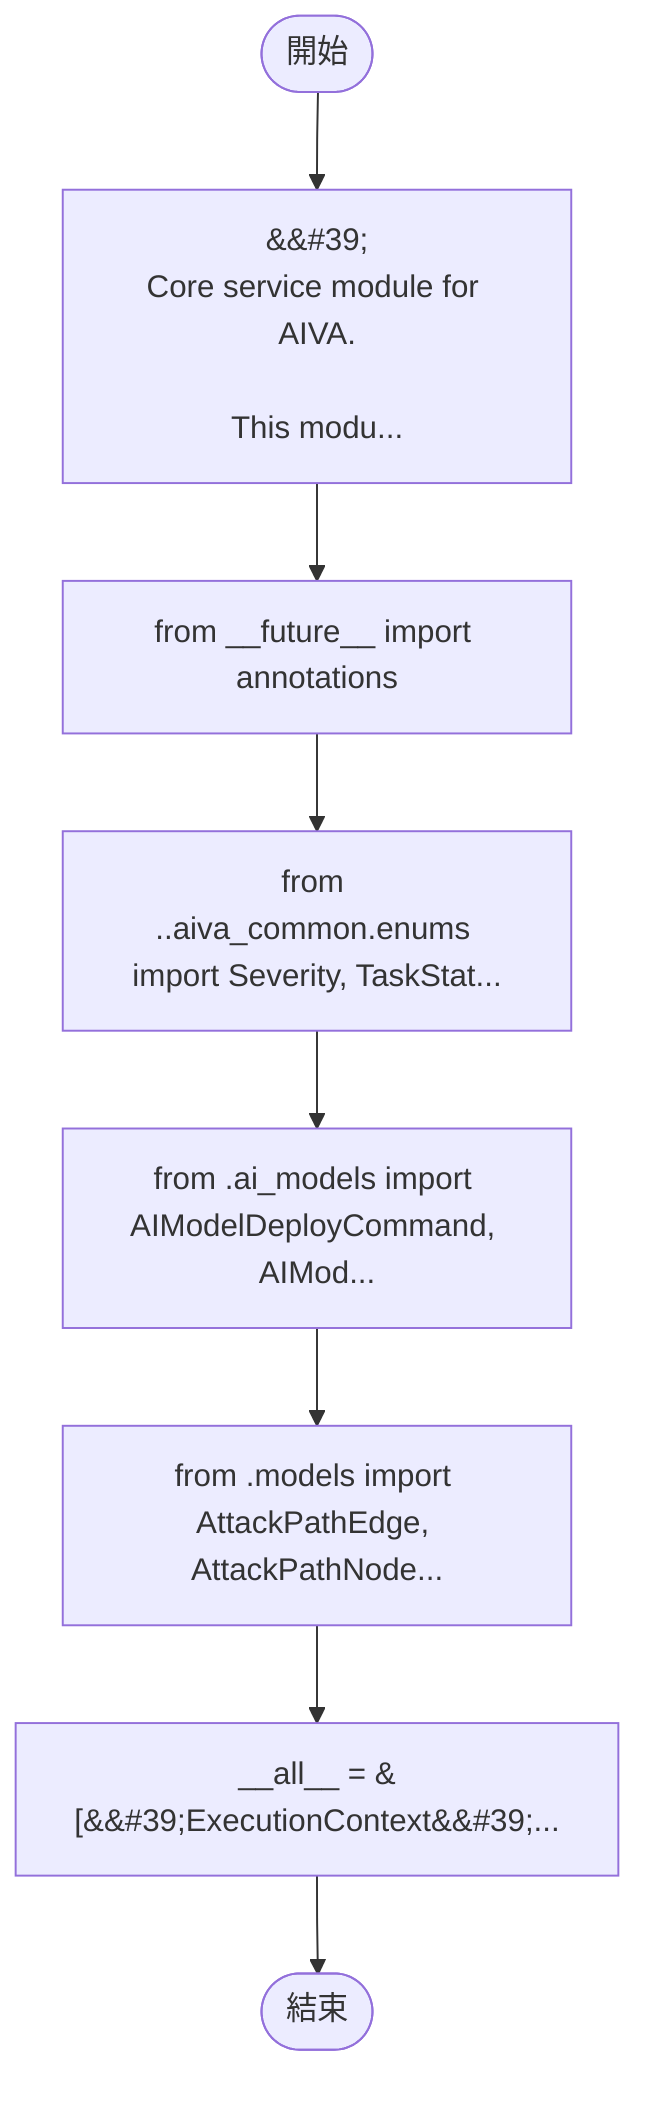 flowchart TB
    n1([開始])
    n2([結束])
    n3[&amp;&#35;39;\nCore service module for AIVA.\n\nThis modu...]
    n4[from __future__ import annotations]
    n5[from ..aiva_common.enums import Severity, TaskStat...]
    n6[from .ai_models import AIModelDeployCommand, AIMod...]
    n7[from .models import AttackPathEdge, AttackPathNode...]
    n8[__all__ = &#91;&amp;&#35;39;ExecutionContext&amp;&#35;39;...]
    n1 --> n3
    n3 --> n4
    n4 --> n5
    n5 --> n6
    n6 --> n7
    n7 --> n8
    n8 --> n2